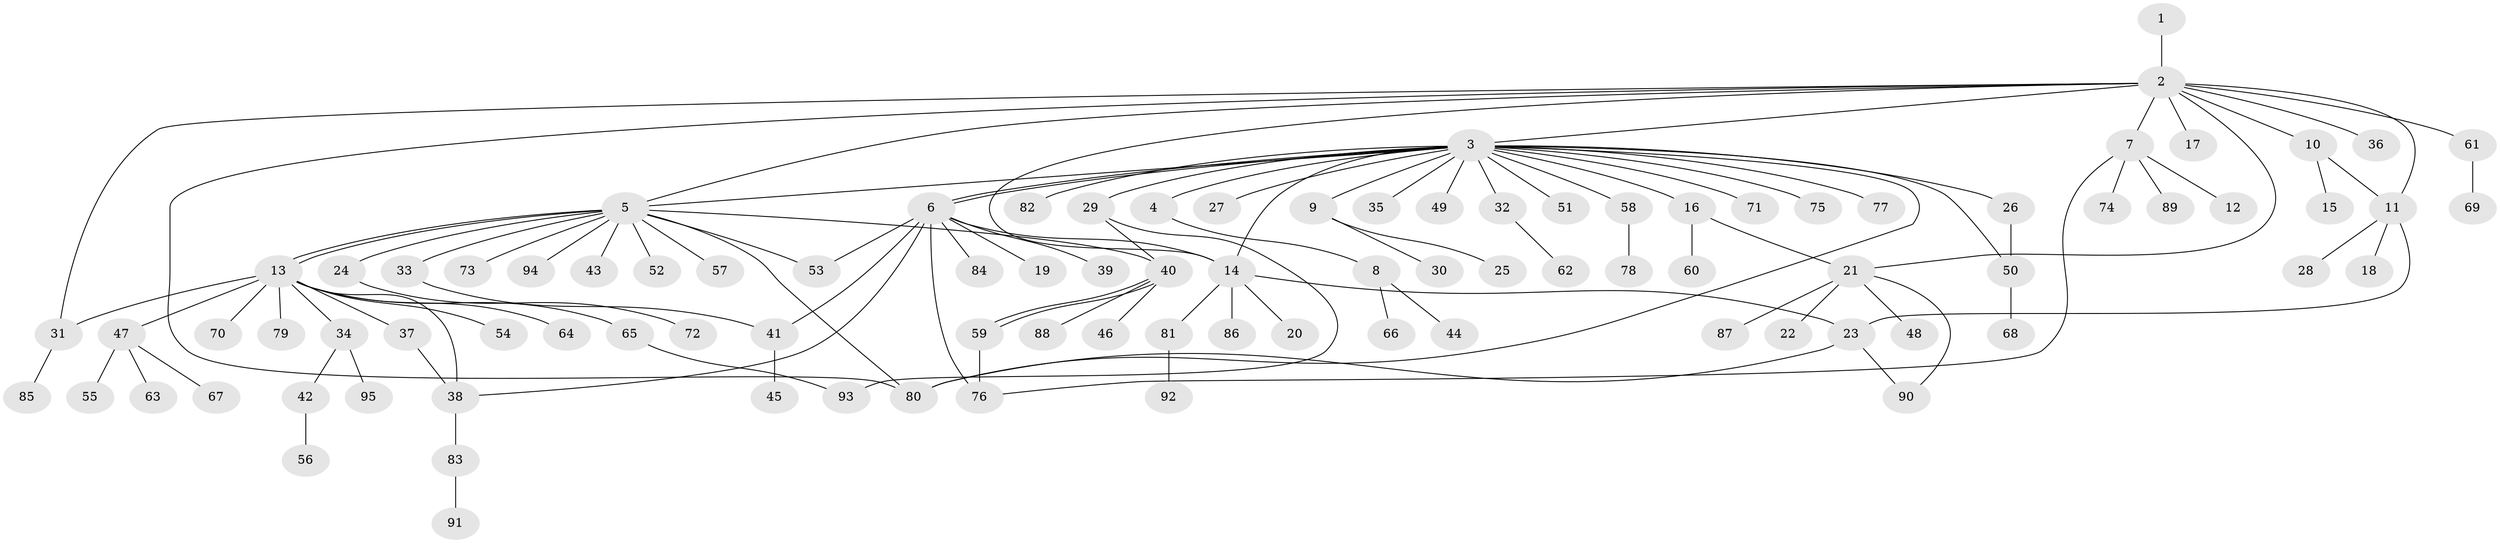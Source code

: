 // Generated by graph-tools (version 1.1) at 2025/26/03/09/25 03:26:00]
// undirected, 95 vertices, 117 edges
graph export_dot {
graph [start="1"]
  node [color=gray90,style=filled];
  1;
  2;
  3;
  4;
  5;
  6;
  7;
  8;
  9;
  10;
  11;
  12;
  13;
  14;
  15;
  16;
  17;
  18;
  19;
  20;
  21;
  22;
  23;
  24;
  25;
  26;
  27;
  28;
  29;
  30;
  31;
  32;
  33;
  34;
  35;
  36;
  37;
  38;
  39;
  40;
  41;
  42;
  43;
  44;
  45;
  46;
  47;
  48;
  49;
  50;
  51;
  52;
  53;
  54;
  55;
  56;
  57;
  58;
  59;
  60;
  61;
  62;
  63;
  64;
  65;
  66;
  67;
  68;
  69;
  70;
  71;
  72;
  73;
  74;
  75;
  76;
  77;
  78;
  79;
  80;
  81;
  82;
  83;
  84;
  85;
  86;
  87;
  88;
  89;
  90;
  91;
  92;
  93;
  94;
  95;
  1 -- 2;
  2 -- 3;
  2 -- 5;
  2 -- 7;
  2 -- 10;
  2 -- 11;
  2 -- 14;
  2 -- 17;
  2 -- 21;
  2 -- 31;
  2 -- 36;
  2 -- 61;
  2 -- 80;
  3 -- 4;
  3 -- 5;
  3 -- 6;
  3 -- 6;
  3 -- 9;
  3 -- 14;
  3 -- 16;
  3 -- 26;
  3 -- 27;
  3 -- 29;
  3 -- 32;
  3 -- 35;
  3 -- 49;
  3 -- 50;
  3 -- 51;
  3 -- 58;
  3 -- 71;
  3 -- 75;
  3 -- 77;
  3 -- 80;
  3 -- 82;
  4 -- 8;
  5 -- 13;
  5 -- 13;
  5 -- 24;
  5 -- 33;
  5 -- 40;
  5 -- 43;
  5 -- 52;
  5 -- 53;
  5 -- 57;
  5 -- 73;
  5 -- 80;
  5 -- 94;
  6 -- 14;
  6 -- 19;
  6 -- 38;
  6 -- 39;
  6 -- 41;
  6 -- 53;
  6 -- 76;
  6 -- 84;
  7 -- 12;
  7 -- 74;
  7 -- 76;
  7 -- 89;
  8 -- 44;
  8 -- 66;
  9 -- 25;
  9 -- 30;
  10 -- 11;
  10 -- 15;
  11 -- 18;
  11 -- 23;
  11 -- 28;
  13 -- 31;
  13 -- 34;
  13 -- 37;
  13 -- 38;
  13 -- 47;
  13 -- 54;
  13 -- 64;
  13 -- 65;
  13 -- 70;
  13 -- 79;
  14 -- 20;
  14 -- 23;
  14 -- 81;
  14 -- 86;
  16 -- 21;
  16 -- 60;
  21 -- 22;
  21 -- 48;
  21 -- 87;
  21 -- 90;
  23 -- 80;
  23 -- 90;
  24 -- 72;
  26 -- 50;
  29 -- 40;
  29 -- 93;
  31 -- 85;
  32 -- 62;
  33 -- 41;
  34 -- 42;
  34 -- 95;
  37 -- 38;
  38 -- 83;
  40 -- 46;
  40 -- 59;
  40 -- 59;
  40 -- 88;
  41 -- 45;
  42 -- 56;
  47 -- 55;
  47 -- 63;
  47 -- 67;
  50 -- 68;
  58 -- 78;
  59 -- 76;
  61 -- 69;
  65 -- 93;
  81 -- 92;
  83 -- 91;
}

